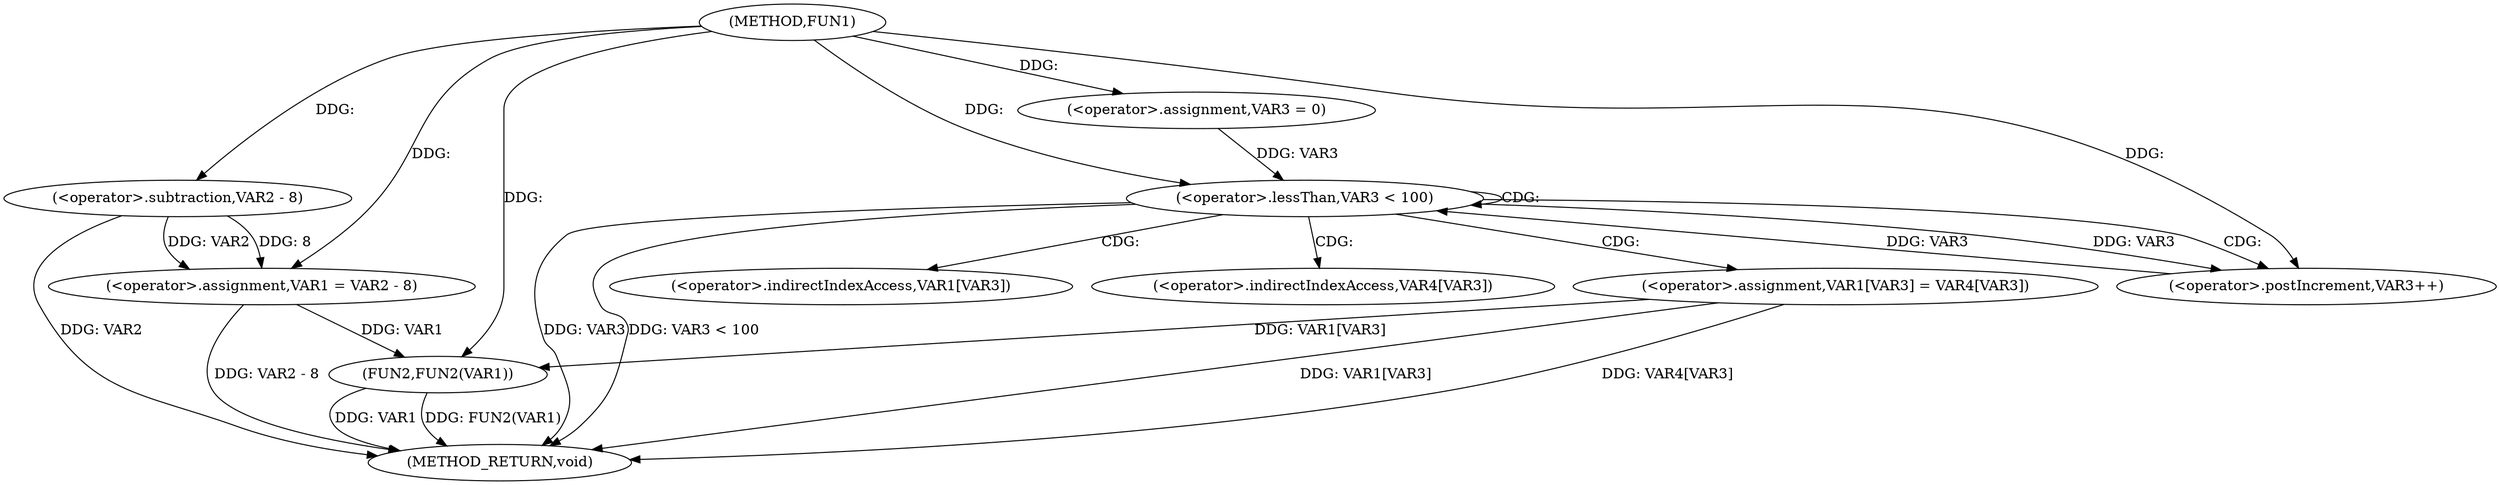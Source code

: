 digraph FUN1 {  
"1000100" [label = "(METHOD,FUN1)" ]
"1000131" [label = "(METHOD_RETURN,void)" ]
"1000104" [label = "(<operator>.assignment,VAR1 = VAR2 - 8)" ]
"1000106" [label = "(<operator>.subtraction,VAR2 - 8)" ]
"1000113" [label = "(<operator>.assignment,VAR3 = 0)" ]
"1000116" [label = "(<operator>.lessThan,VAR3 < 100)" ]
"1000119" [label = "(<operator>.postIncrement,VAR3++)" ]
"1000122" [label = "(<operator>.assignment,VAR1[VAR3] = VAR4[VAR3])" ]
"1000129" [label = "(FUN2,FUN2(VAR1))" ]
"1000123" [label = "(<operator>.indirectIndexAccess,VAR1[VAR3])" ]
"1000126" [label = "(<operator>.indirectIndexAccess,VAR4[VAR3])" ]
  "1000116" -> "1000131"  [ label = "DDG: VAR3"] 
  "1000106" -> "1000131"  [ label = "DDG: VAR2"] 
  "1000122" -> "1000131"  [ label = "DDG: VAR1[VAR3]"] 
  "1000129" -> "1000131"  [ label = "DDG: FUN2(VAR1)"] 
  "1000116" -> "1000131"  [ label = "DDG: VAR3 < 100"] 
  "1000104" -> "1000131"  [ label = "DDG: VAR2 - 8"] 
  "1000129" -> "1000131"  [ label = "DDG: VAR1"] 
  "1000122" -> "1000131"  [ label = "DDG: VAR4[VAR3]"] 
  "1000106" -> "1000104"  [ label = "DDG: VAR2"] 
  "1000106" -> "1000104"  [ label = "DDG: 8"] 
  "1000100" -> "1000104"  [ label = "DDG: "] 
  "1000100" -> "1000106"  [ label = "DDG: "] 
  "1000100" -> "1000113"  [ label = "DDG: "] 
  "1000113" -> "1000116"  [ label = "DDG: VAR3"] 
  "1000119" -> "1000116"  [ label = "DDG: VAR3"] 
  "1000100" -> "1000116"  [ label = "DDG: "] 
  "1000116" -> "1000119"  [ label = "DDG: VAR3"] 
  "1000100" -> "1000119"  [ label = "DDG: "] 
  "1000104" -> "1000129"  [ label = "DDG: VAR1"] 
  "1000122" -> "1000129"  [ label = "DDG: VAR1[VAR3]"] 
  "1000100" -> "1000129"  [ label = "DDG: "] 
  "1000116" -> "1000123"  [ label = "CDG: "] 
  "1000116" -> "1000116"  [ label = "CDG: "] 
  "1000116" -> "1000119"  [ label = "CDG: "] 
  "1000116" -> "1000122"  [ label = "CDG: "] 
  "1000116" -> "1000126"  [ label = "CDG: "] 
}
